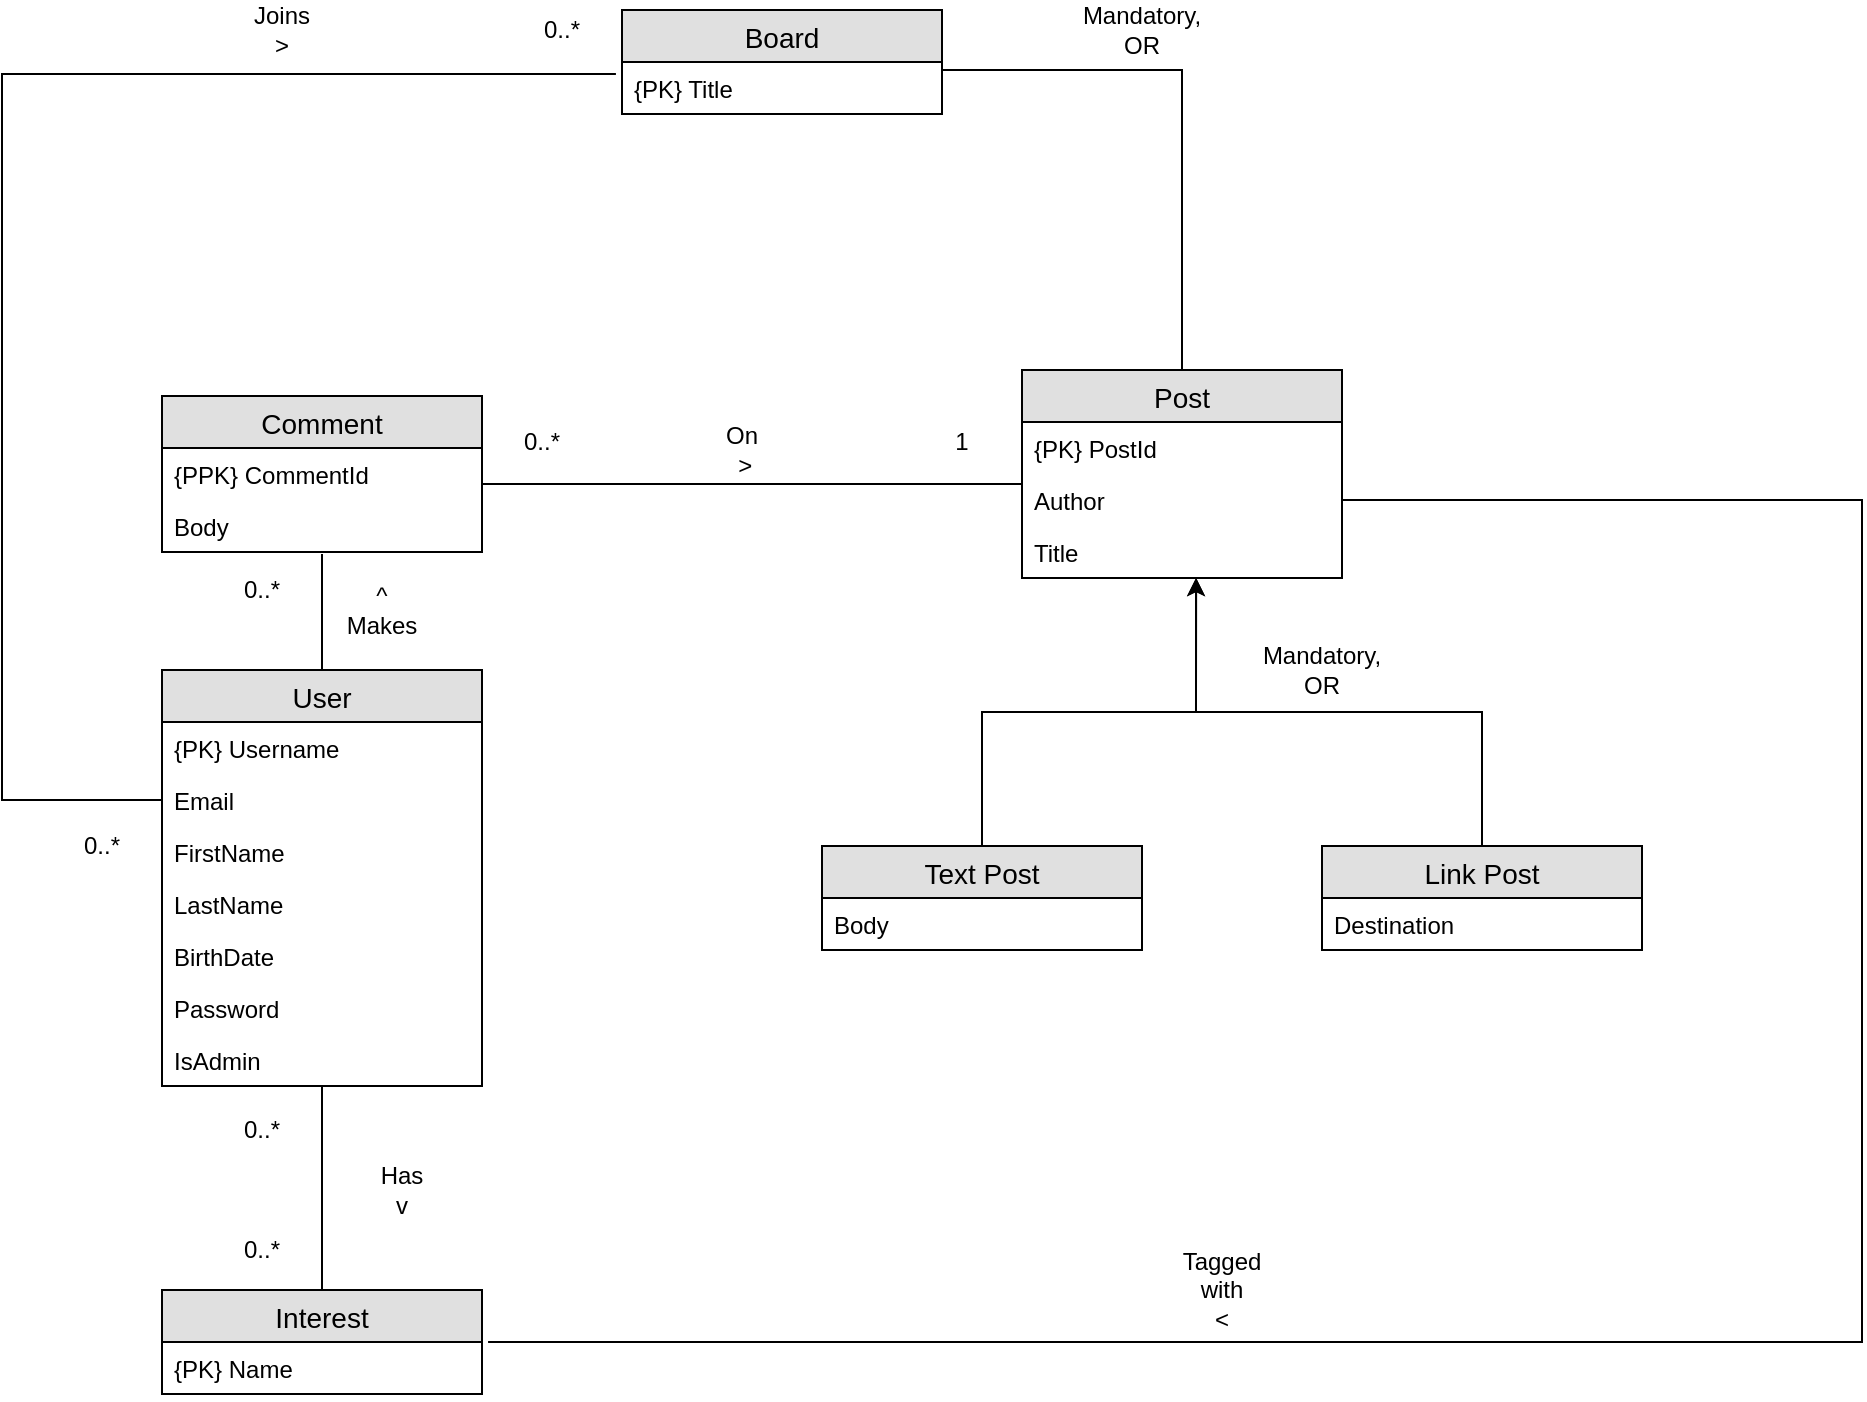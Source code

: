<mxfile version="12.8.5" type="github">
  <diagram id="KXj0c6Q0kqatQIv_qQIx" name="Page-1">
    <mxGraphModel dx="1422" dy="1883" grid="1" gridSize="10" guides="1" tooltips="1" connect="1" arrows="1" fold="1" page="1" pageScale="1" pageWidth="850" pageHeight="1100" math="0" shadow="0">
      <root>
        <mxCell id="0" />
        <mxCell id="1" parent="0" />
        <mxCell id="tLSUXeXt4bMtNHCN3ibN-47" value="" style="edgeStyle=orthogonalEdgeStyle;rounded=0;orthogonalLoop=1;jettySize=auto;html=1;entryX=0.5;entryY=0;entryDx=0;entryDy=0;endArrow=none;endFill=0;" edge="1" parent="1" source="tLSUXeXt4bMtNHCN3ibN-1" target="tLSUXeXt4bMtNHCN3ibN-5">
          <mxGeometry relative="1" as="geometry">
            <mxPoint x="200" y="380" as="targetPoint" />
          </mxGeometry>
        </mxCell>
        <mxCell id="tLSUXeXt4bMtNHCN3ibN-50" style="edgeStyle=orthogonalEdgeStyle;rounded=0;orthogonalLoop=1;jettySize=auto;html=1;exitX=0.5;exitY=0;exitDx=0;exitDy=0;entryX=0.5;entryY=1.038;entryDx=0;entryDy=0;entryPerimeter=0;endArrow=none;endFill=0;" edge="1" parent="1" source="tLSUXeXt4bMtNHCN3ibN-1" target="tLSUXeXt4bMtNHCN3ibN-22">
          <mxGeometry relative="1" as="geometry" />
        </mxCell>
        <mxCell id="tLSUXeXt4bMtNHCN3ibN-1" value="User" style="swimlane;fontStyle=0;childLayout=stackLayout;horizontal=1;startSize=26;fillColor=#e0e0e0;horizontalStack=0;resizeParent=1;resizeParentMax=0;resizeLast=0;collapsible=1;marginBottom=0;swimlaneFillColor=#ffffff;align=center;fontSize=14;" vertex="1" parent="1">
          <mxGeometry x="120" y="160" width="160" height="208" as="geometry" />
        </mxCell>
        <mxCell id="tLSUXeXt4bMtNHCN3ibN-2" value="{PK} Username" style="text;strokeColor=none;fillColor=none;spacingLeft=4;spacingRight=4;overflow=hidden;rotatable=0;points=[[0,0.5],[1,0.5]];portConstraint=eastwest;fontSize=12;" vertex="1" parent="tLSUXeXt4bMtNHCN3ibN-1">
          <mxGeometry y="26" width="160" height="26" as="geometry" />
        </mxCell>
        <mxCell id="tLSUXeXt4bMtNHCN3ibN-3" value="Email&#xa;" style="text;strokeColor=none;fillColor=none;spacingLeft=4;spacingRight=4;overflow=hidden;rotatable=0;points=[[0,0.5],[1,0.5]];portConstraint=eastwest;fontSize=12;" vertex="1" parent="tLSUXeXt4bMtNHCN3ibN-1">
          <mxGeometry y="52" width="160" height="26" as="geometry" />
        </mxCell>
        <mxCell id="tLSUXeXt4bMtNHCN3ibN-74" value="FirstName" style="text;strokeColor=none;fillColor=none;spacingLeft=4;spacingRight=4;overflow=hidden;rotatable=0;points=[[0,0.5],[1,0.5]];portConstraint=eastwest;fontSize=12;" vertex="1" parent="tLSUXeXt4bMtNHCN3ibN-1">
          <mxGeometry y="78" width="160" height="26" as="geometry" />
        </mxCell>
        <mxCell id="tLSUXeXt4bMtNHCN3ibN-76" value="LastName" style="text;strokeColor=none;fillColor=none;spacingLeft=4;spacingRight=4;overflow=hidden;rotatable=0;points=[[0,0.5],[1,0.5]];portConstraint=eastwest;fontSize=12;" vertex="1" parent="tLSUXeXt4bMtNHCN3ibN-1">
          <mxGeometry y="104" width="160" height="26" as="geometry" />
        </mxCell>
        <mxCell id="tLSUXeXt4bMtNHCN3ibN-78" value="BirthDate" style="text;strokeColor=none;fillColor=none;spacingLeft=4;spacingRight=4;overflow=hidden;rotatable=0;points=[[0,0.5],[1,0.5]];portConstraint=eastwest;fontSize=12;" vertex="1" parent="tLSUXeXt4bMtNHCN3ibN-1">
          <mxGeometry y="130" width="160" height="26" as="geometry" />
        </mxCell>
        <mxCell id="tLSUXeXt4bMtNHCN3ibN-77" value="Password" style="text;strokeColor=none;fillColor=none;spacingLeft=4;spacingRight=4;overflow=hidden;rotatable=0;points=[[0,0.5],[1,0.5]];portConstraint=eastwest;fontSize=12;" vertex="1" parent="tLSUXeXt4bMtNHCN3ibN-1">
          <mxGeometry y="156" width="160" height="26" as="geometry" />
        </mxCell>
        <mxCell id="tLSUXeXt4bMtNHCN3ibN-30" value="IsAdmin" style="text;strokeColor=none;fillColor=none;spacingLeft=4;spacingRight=4;overflow=hidden;rotatable=0;points=[[0,0.5],[1,0.5]];portConstraint=eastwest;fontSize=12;" vertex="1" parent="tLSUXeXt4bMtNHCN3ibN-1">
          <mxGeometry y="182" width="160" height="26" as="geometry" />
        </mxCell>
        <mxCell id="tLSUXeXt4bMtNHCN3ibN-40" style="edgeStyle=orthogonalEdgeStyle;rounded=0;orthogonalLoop=1;jettySize=auto;html=1;entryX=0.544;entryY=1;entryDx=0;entryDy=0;entryPerimeter=0;" edge="1" parent="1" source="tLSUXeXt4bMtNHCN3ibN-13" target="tLSUXeXt4bMtNHCN3ibN-11">
          <mxGeometry relative="1" as="geometry" />
        </mxCell>
        <mxCell id="tLSUXeXt4bMtNHCN3ibN-41" style="edgeStyle=orthogonalEdgeStyle;rounded=0;orthogonalLoop=1;jettySize=auto;html=1;entryX=0.544;entryY=1;entryDx=0;entryDy=0;entryPerimeter=0;" edge="1" parent="1" source="tLSUXeXt4bMtNHCN3ibN-17" target="tLSUXeXt4bMtNHCN3ibN-11">
          <mxGeometry relative="1" as="geometry" />
        </mxCell>
        <mxCell id="tLSUXeXt4bMtNHCN3ibN-42" value="Mandatory, OR" style="text;html=1;strokeColor=none;fillColor=none;align=center;verticalAlign=middle;whiteSpace=wrap;rounded=0;" vertex="1" parent="1">
          <mxGeometry x="680" y="150" width="40" height="20" as="geometry" />
        </mxCell>
        <mxCell id="tLSUXeXt4bMtNHCN3ibN-49" value="&lt;div&gt;Has&lt;/div&gt;v" style="text;html=1;strokeColor=none;fillColor=none;align=center;verticalAlign=middle;whiteSpace=wrap;rounded=0;" vertex="1" parent="1">
          <mxGeometry x="220" y="410" width="40" height="20" as="geometry" />
        </mxCell>
        <mxCell id="tLSUXeXt4bMtNHCN3ibN-52" style="edgeStyle=orthogonalEdgeStyle;rounded=0;orthogonalLoop=1;jettySize=auto;html=1;exitX=1;exitY=0.5;exitDx=0;exitDy=0;entryX=0.006;entryY=0.192;entryDx=0;entryDy=0;entryPerimeter=0;endArrow=none;endFill=0;" edge="1" parent="1" source="tLSUXeXt4bMtNHCN3ibN-21" target="tLSUXeXt4bMtNHCN3ibN-10">
          <mxGeometry relative="1" as="geometry">
            <Array as="points">
              <mxPoint x="280" y="67" />
            </Array>
          </mxGeometry>
        </mxCell>
        <mxCell id="tLSUXeXt4bMtNHCN3ibN-51" value="&lt;div&gt;^&lt;br&gt;&lt;/div&gt;&lt;div&gt;Makes&lt;/div&gt;" style="text;html=1;strokeColor=none;fillColor=none;align=center;verticalAlign=middle;whiteSpace=wrap;rounded=0;" vertex="1" parent="1">
          <mxGeometry x="210" y="120" width="40" height="20" as="geometry" />
        </mxCell>
        <mxCell id="tLSUXeXt4bMtNHCN3ibN-53" value="&lt;div&gt;On&lt;/div&gt;&amp;nbsp;&amp;gt;" style="text;html=1;strokeColor=none;fillColor=none;align=center;verticalAlign=middle;whiteSpace=wrap;rounded=0;" vertex="1" parent="1">
          <mxGeometry x="390" y="40" width="40" height="20" as="geometry" />
        </mxCell>
        <mxCell id="tLSUXeXt4bMtNHCN3ibN-62" style="edgeStyle=orthogonalEdgeStyle;rounded=0;orthogonalLoop=1;jettySize=auto;html=1;exitX=0.5;exitY=0;exitDx=0;exitDy=0;entryX=1;entryY=0.154;entryDx=0;entryDy=0;entryPerimeter=0;endArrow=none;endFill=0;" edge="1" parent="1" source="tLSUXeXt4bMtNHCN3ibN-9" target="tLSUXeXt4bMtNHCN3ibN-58">
          <mxGeometry relative="1" as="geometry" />
        </mxCell>
        <mxCell id="tLSUXeXt4bMtNHCN3ibN-9" value="Post" style="swimlane;fontStyle=0;childLayout=stackLayout;horizontal=1;startSize=26;fillColor=#e0e0e0;horizontalStack=0;resizeParent=1;resizeParentMax=0;resizeLast=0;collapsible=1;marginBottom=0;swimlaneFillColor=#ffffff;align=center;fontSize=14;" vertex="1" parent="1">
          <mxGeometry x="550" y="10" width="160" height="104" as="geometry" />
        </mxCell>
        <mxCell id="tLSUXeXt4bMtNHCN3ibN-54" value="{PK} PostId" style="text;strokeColor=none;fillColor=none;spacingLeft=4;spacingRight=4;overflow=hidden;rotatable=0;points=[[0,0.5],[1,0.5]];portConstraint=eastwest;fontSize=12;" vertex="1" parent="tLSUXeXt4bMtNHCN3ibN-9">
          <mxGeometry y="26" width="160" height="26" as="geometry" />
        </mxCell>
        <mxCell id="tLSUXeXt4bMtNHCN3ibN-10" value="Author" style="text;strokeColor=none;fillColor=none;spacingLeft=4;spacingRight=4;overflow=hidden;rotatable=0;points=[[0,0.5],[1,0.5]];portConstraint=eastwest;fontSize=12;" vertex="1" parent="tLSUXeXt4bMtNHCN3ibN-9">
          <mxGeometry y="52" width="160" height="26" as="geometry" />
        </mxCell>
        <mxCell id="tLSUXeXt4bMtNHCN3ibN-11" value="Title" style="text;strokeColor=none;fillColor=none;spacingLeft=4;spacingRight=4;overflow=hidden;rotatable=0;points=[[0,0.5],[1,0.5]];portConstraint=eastwest;fontSize=12;" vertex="1" parent="tLSUXeXt4bMtNHCN3ibN-9">
          <mxGeometry y="78" width="160" height="26" as="geometry" />
        </mxCell>
        <mxCell id="tLSUXeXt4bMtNHCN3ibN-17" value="Link Post" style="swimlane;fontStyle=0;childLayout=stackLayout;horizontal=1;startSize=26;fillColor=#e0e0e0;horizontalStack=0;resizeParent=1;resizeParentMax=0;resizeLast=0;collapsible=1;marginBottom=0;swimlaneFillColor=#ffffff;align=center;fontSize=14;" vertex="1" parent="1">
          <mxGeometry x="700" y="248" width="160" height="52" as="geometry" />
        </mxCell>
        <mxCell id="tLSUXeXt4bMtNHCN3ibN-18" value="Destination" style="text;strokeColor=none;fillColor=none;spacingLeft=4;spacingRight=4;overflow=hidden;rotatable=0;points=[[0,0.5],[1,0.5]];portConstraint=eastwest;fontSize=12;" vertex="1" parent="tLSUXeXt4bMtNHCN3ibN-17">
          <mxGeometry y="26" width="160" height="26" as="geometry" />
        </mxCell>
        <mxCell id="tLSUXeXt4bMtNHCN3ibN-13" value="Text Post" style="swimlane;fontStyle=0;childLayout=stackLayout;horizontal=1;startSize=26;fillColor=#e0e0e0;horizontalStack=0;resizeParent=1;resizeParentMax=0;resizeLast=0;collapsible=1;marginBottom=0;swimlaneFillColor=#ffffff;align=center;fontSize=14;" vertex="1" parent="1">
          <mxGeometry x="450" y="248" width="160" height="52" as="geometry" />
        </mxCell>
        <mxCell id="tLSUXeXt4bMtNHCN3ibN-14" value="Body" style="text;strokeColor=none;fillColor=none;spacingLeft=4;spacingRight=4;overflow=hidden;rotatable=0;points=[[0,0.5],[1,0.5]];portConstraint=eastwest;fontSize=12;" vertex="1" parent="tLSUXeXt4bMtNHCN3ibN-13">
          <mxGeometry y="26" width="160" height="26" as="geometry" />
        </mxCell>
        <mxCell id="tLSUXeXt4bMtNHCN3ibN-61" style="edgeStyle=orthogonalEdgeStyle;rounded=0;orthogonalLoop=1;jettySize=auto;html=1;endArrow=none;endFill=0;entryX=-0.019;entryY=0.231;entryDx=0;entryDy=0;entryPerimeter=0;exitX=0;exitY=0.5;exitDx=0;exitDy=0;" edge="1" parent="1" source="tLSUXeXt4bMtNHCN3ibN-3" target="tLSUXeXt4bMtNHCN3ibN-58">
          <mxGeometry relative="1" as="geometry">
            <mxPoint x="270" y="-90" as="targetPoint" />
            <Array as="points">
              <mxPoint x="40" y="225" />
              <mxPoint x="40" y="-138" />
            </Array>
          </mxGeometry>
        </mxCell>
        <mxCell id="tLSUXeXt4bMtNHCN3ibN-21" value="Comment" style="swimlane;fontStyle=0;childLayout=stackLayout;horizontal=1;startSize=26;fillColor=#e0e0e0;horizontalStack=0;resizeParent=1;resizeParentMax=0;resizeLast=0;collapsible=1;marginBottom=0;swimlaneFillColor=#ffffff;align=center;fontSize=14;" vertex="1" parent="1">
          <mxGeometry x="120" y="23" width="160" height="78" as="geometry" />
        </mxCell>
        <mxCell id="tLSUXeXt4bMtNHCN3ibN-56" value="{PPK} CommentId" style="text;strokeColor=none;fillColor=none;spacingLeft=4;spacingRight=4;overflow=hidden;rotatable=0;points=[[0,0.5],[1,0.5]];portConstraint=eastwest;fontSize=12;" vertex="1" parent="tLSUXeXt4bMtNHCN3ibN-21">
          <mxGeometry y="26" width="160" height="26" as="geometry" />
        </mxCell>
        <mxCell id="tLSUXeXt4bMtNHCN3ibN-22" value="Body" style="text;strokeColor=none;fillColor=none;spacingLeft=4;spacingRight=4;overflow=hidden;rotatable=0;points=[[0,0.5],[1,0.5]];portConstraint=eastwest;fontSize=12;" vertex="1" parent="tLSUXeXt4bMtNHCN3ibN-21">
          <mxGeometry y="52" width="160" height="26" as="geometry" />
        </mxCell>
        <mxCell id="tLSUXeXt4bMtNHCN3ibN-57" value="Board" style="swimlane;fontStyle=0;childLayout=stackLayout;horizontal=1;startSize=26;fillColor=#e0e0e0;horizontalStack=0;resizeParent=1;resizeParentMax=0;resizeLast=0;collapsible=1;marginBottom=0;swimlaneFillColor=#ffffff;align=center;fontSize=14;" vertex="1" parent="1">
          <mxGeometry x="350" y="-170" width="160" height="52" as="geometry" />
        </mxCell>
        <mxCell id="tLSUXeXt4bMtNHCN3ibN-58" value="{PK} Title" style="text;strokeColor=none;fillColor=none;spacingLeft=4;spacingRight=4;overflow=hidden;rotatable=0;points=[[0,0.5],[1,0.5]];portConstraint=eastwest;fontSize=12;" vertex="1" parent="tLSUXeXt4bMtNHCN3ibN-57">
          <mxGeometry y="26" width="160" height="26" as="geometry" />
        </mxCell>
        <mxCell id="tLSUXeXt4bMtNHCN3ibN-63" value="Joins &amp;gt;" style="text;html=1;strokeColor=none;fillColor=none;align=center;verticalAlign=middle;whiteSpace=wrap;rounded=0;" vertex="1" parent="1">
          <mxGeometry x="160" y="-170" width="40" height="20" as="geometry" />
        </mxCell>
        <mxCell id="tLSUXeXt4bMtNHCN3ibN-64" value="Mandatory, OR" style="text;html=1;strokeColor=none;fillColor=none;align=center;verticalAlign=middle;whiteSpace=wrap;rounded=0;" vertex="1" parent="1">
          <mxGeometry x="590" y="-170" width="40" height="20" as="geometry" />
        </mxCell>
        <mxCell id="tLSUXeXt4bMtNHCN3ibN-67" value="0..*" style="text;html=1;strokeColor=none;fillColor=none;align=center;verticalAlign=middle;whiteSpace=wrap;rounded=0;" vertex="1" parent="1">
          <mxGeometry x="300" y="-170" width="40" height="20" as="geometry" />
        </mxCell>
        <mxCell id="tLSUXeXt4bMtNHCN3ibN-68" value="0..*" style="text;html=1;strokeColor=none;fillColor=none;align=center;verticalAlign=middle;whiteSpace=wrap;rounded=0;" vertex="1" parent="1">
          <mxGeometry x="70" y="238" width="40" height="20" as="geometry" />
        </mxCell>
        <mxCell id="tLSUXeXt4bMtNHCN3ibN-69" value="0..*" style="text;html=1;strokeColor=none;fillColor=none;align=center;verticalAlign=middle;whiteSpace=wrap;rounded=0;" vertex="1" parent="1">
          <mxGeometry x="150" y="110" width="40" height="20" as="geometry" />
        </mxCell>
        <mxCell id="tLSUXeXt4bMtNHCN3ibN-70" value="0..*" style="text;html=1;strokeColor=none;fillColor=none;align=center;verticalAlign=middle;whiteSpace=wrap;rounded=0;" vertex="1" parent="1">
          <mxGeometry x="150" y="380" width="40" height="20" as="geometry" />
        </mxCell>
        <mxCell id="tLSUXeXt4bMtNHCN3ibN-71" value="1" style="text;html=1;strokeColor=none;fillColor=none;align=center;verticalAlign=middle;whiteSpace=wrap;rounded=0;" vertex="1" parent="1">
          <mxGeometry x="500" y="36" width="40" height="20" as="geometry" />
        </mxCell>
        <mxCell id="tLSUXeXt4bMtNHCN3ibN-72" value="0..*" style="text;html=1;strokeColor=none;fillColor=none;align=center;verticalAlign=middle;whiteSpace=wrap;rounded=0;" vertex="1" parent="1">
          <mxGeometry x="290" y="36" width="40" height="20" as="geometry" />
        </mxCell>
        <mxCell id="tLSUXeXt4bMtNHCN3ibN-73" value="0..*" style="text;html=1;strokeColor=none;fillColor=none;align=center;verticalAlign=middle;whiteSpace=wrap;rounded=0;" vertex="1" parent="1">
          <mxGeometry x="150" y="440" width="40" height="20" as="geometry" />
        </mxCell>
        <mxCell id="tLSUXeXt4bMtNHCN3ibN-5" value="Interest" style="swimlane;fontStyle=0;childLayout=stackLayout;horizontal=1;startSize=26;fillColor=#e0e0e0;horizontalStack=0;resizeParent=1;resizeParentMax=0;resizeLast=0;collapsible=1;marginBottom=0;swimlaneFillColor=#ffffff;align=center;fontSize=14;" vertex="1" parent="1">
          <mxGeometry x="120" y="470" width="160" height="52" as="geometry" />
        </mxCell>
        <mxCell id="tLSUXeXt4bMtNHCN3ibN-6" value="{PK} Name" style="text;strokeColor=none;fillColor=none;spacingLeft=4;spacingRight=4;overflow=hidden;rotatable=0;points=[[0,0.5],[1,0.5]];portConstraint=eastwest;fontSize=12;" vertex="1" parent="tLSUXeXt4bMtNHCN3ibN-5">
          <mxGeometry y="26" width="160" height="26" as="geometry" />
        </mxCell>
        <mxCell id="tLSUXeXt4bMtNHCN3ibN-79" style="edgeStyle=orthogonalEdgeStyle;rounded=0;orthogonalLoop=1;jettySize=auto;html=1;exitX=1;exitY=0.5;exitDx=0;exitDy=0;endArrow=none;endFill=0;entryX=1.019;entryY=0;entryDx=0;entryDy=0;entryPerimeter=0;" edge="1" parent="1" source="tLSUXeXt4bMtNHCN3ibN-10" target="tLSUXeXt4bMtNHCN3ibN-6">
          <mxGeometry relative="1" as="geometry">
            <mxPoint x="820" y="520" as="targetPoint" />
            <Array as="points">
              <mxPoint x="970" y="75" />
              <mxPoint x="970" y="496" />
            </Array>
          </mxGeometry>
        </mxCell>
        <mxCell id="tLSUXeXt4bMtNHCN3ibN-80" value="&lt;div&gt;Tagged with&lt;/div&gt;&lt;div&gt;&amp;lt;&lt;br&gt;&lt;/div&gt;" style="text;html=1;strokeColor=none;fillColor=none;align=center;verticalAlign=middle;whiteSpace=wrap;rounded=0;" vertex="1" parent="1">
          <mxGeometry x="630" y="460" width="40" height="20" as="geometry" />
        </mxCell>
      </root>
    </mxGraphModel>
  </diagram>
</mxfile>
